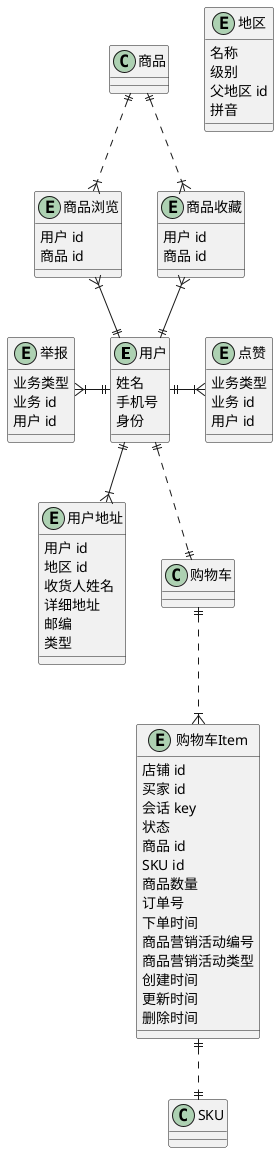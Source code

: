 @startuml 会员UML

entity 用户 {
    姓名
    手机号
    ' 买家/卖家
    身份
}
entity 商品浏览 {
    ' 保存一个月（另定）
    用户 id
    商品 id
}
entity 商品收藏 {
    用户 id
    商品 id
}
entity 点赞 {
    ' biz_type 评价/回复
    业务类型
    ' biz_id
    业务 id
    用户 id
}
entity 举报 {
    ' biz_type
    业务类型
    ' biz_id
    业务 id
    用户 id
}
entity 用户地址 {
    用户 id
    地区 id
    收货人姓名
    详细地址
    邮编
    ' 买家地址/卖家地址
    类型
}
entity 购物车Item {
    店铺 id
    买家 id
    会话 key
    ' 1-正常
    ' 2-主动删除
    ' 3-下单删除
    状态
    商品 id
    SKU id
    商品数量
    ' 下单后填写，状态更改为下单删除
    订单号
    下单时间
    商品营销活动编号
    商品营销活动类型
    创建时间
    更新时间
    删除时间
}

商品 ||..|{ 商品浏览
商品浏览 }|--|| 用户
商品 ||..|{ 商品收藏
商品收藏 }|--|| 用户

点赞 }|-l-|| 用户
举报 }|-|| 用户

用户 ||--|{ 用户地址
用户 ||..|| 购物车
购物车 ||..|{ 购物车Item
购物车Item ||..|| SKU


' ==================== 地区 ====================
' 世界各地区的地区编码以及中文名称：https://github.com/chency147/worldArea
entity 地区 {
    名称
    ' 1-国家
    ' 2-省份
    ' 3-城市
    ' 4-区县
    ' 5-街道
    级别
    父地区 id
    ' 可以使用 jpinyin 根据 name 生成
    ' 用于对地名根据字幕排序的需求
    拼音
}

@enduml
